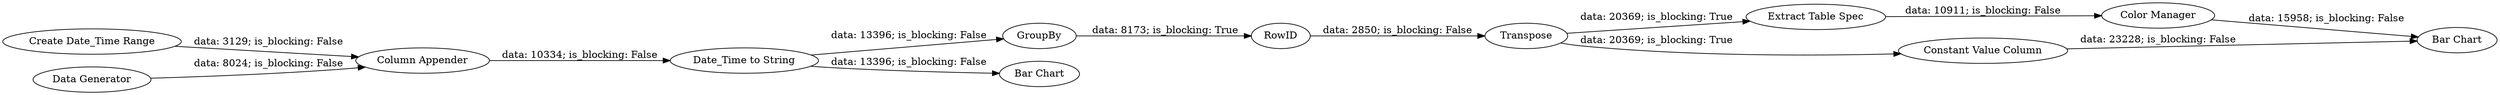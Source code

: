 digraph {
	"-1364219103071902615_9" [label="Extract Table Spec"]
	"-1364219103071902615_3" [label="Column Appender"]
	"-1364219103071902615_7" [label=Transpose]
	"-1364219103071902615_12" [label="Constant Value Column"]
	"-1364219103071902615_8" [label="Color Manager"]
	"-1364219103071902615_2" [label="Create Date_Time Range"]
	"-1364219103071902615_5" [label="Date_Time to String"]
	"-1364219103071902615_6" [label=GroupBy]
	"-1364219103071902615_11" [label="Bar Chart"]
	"-1364219103071902615_1" [label="Data Generator"]
	"-1364219103071902615_10" [label=RowID]
	"-1364219103071902615_4" [label="Bar Chart"]
	"-1364219103071902615_3" -> "-1364219103071902615_5" [label="data: 10334; is_blocking: False"]
	"-1364219103071902615_5" -> "-1364219103071902615_6" [label="data: 13396; is_blocking: False"]
	"-1364219103071902615_9" -> "-1364219103071902615_8" [label="data: 10911; is_blocking: False"]
	"-1364219103071902615_8" -> "-1364219103071902615_11" [label="data: 15958; is_blocking: False"]
	"-1364219103071902615_7" -> "-1364219103071902615_12" [label="data: 20369; is_blocking: True"]
	"-1364219103071902615_7" -> "-1364219103071902615_9" [label="data: 20369; is_blocking: True"]
	"-1364219103071902615_6" -> "-1364219103071902615_10" [label="data: 8173; is_blocking: True"]
	"-1364219103071902615_12" -> "-1364219103071902615_11" [label="data: 23228; is_blocking: False"]
	"-1364219103071902615_2" -> "-1364219103071902615_3" [label="data: 3129; is_blocking: False"]
	"-1364219103071902615_10" -> "-1364219103071902615_7" [label="data: 2850; is_blocking: False"]
	"-1364219103071902615_1" -> "-1364219103071902615_3" [label="data: 8024; is_blocking: False"]
	"-1364219103071902615_5" -> "-1364219103071902615_4" [label="data: 13396; is_blocking: False"]
	rankdir=LR
}
